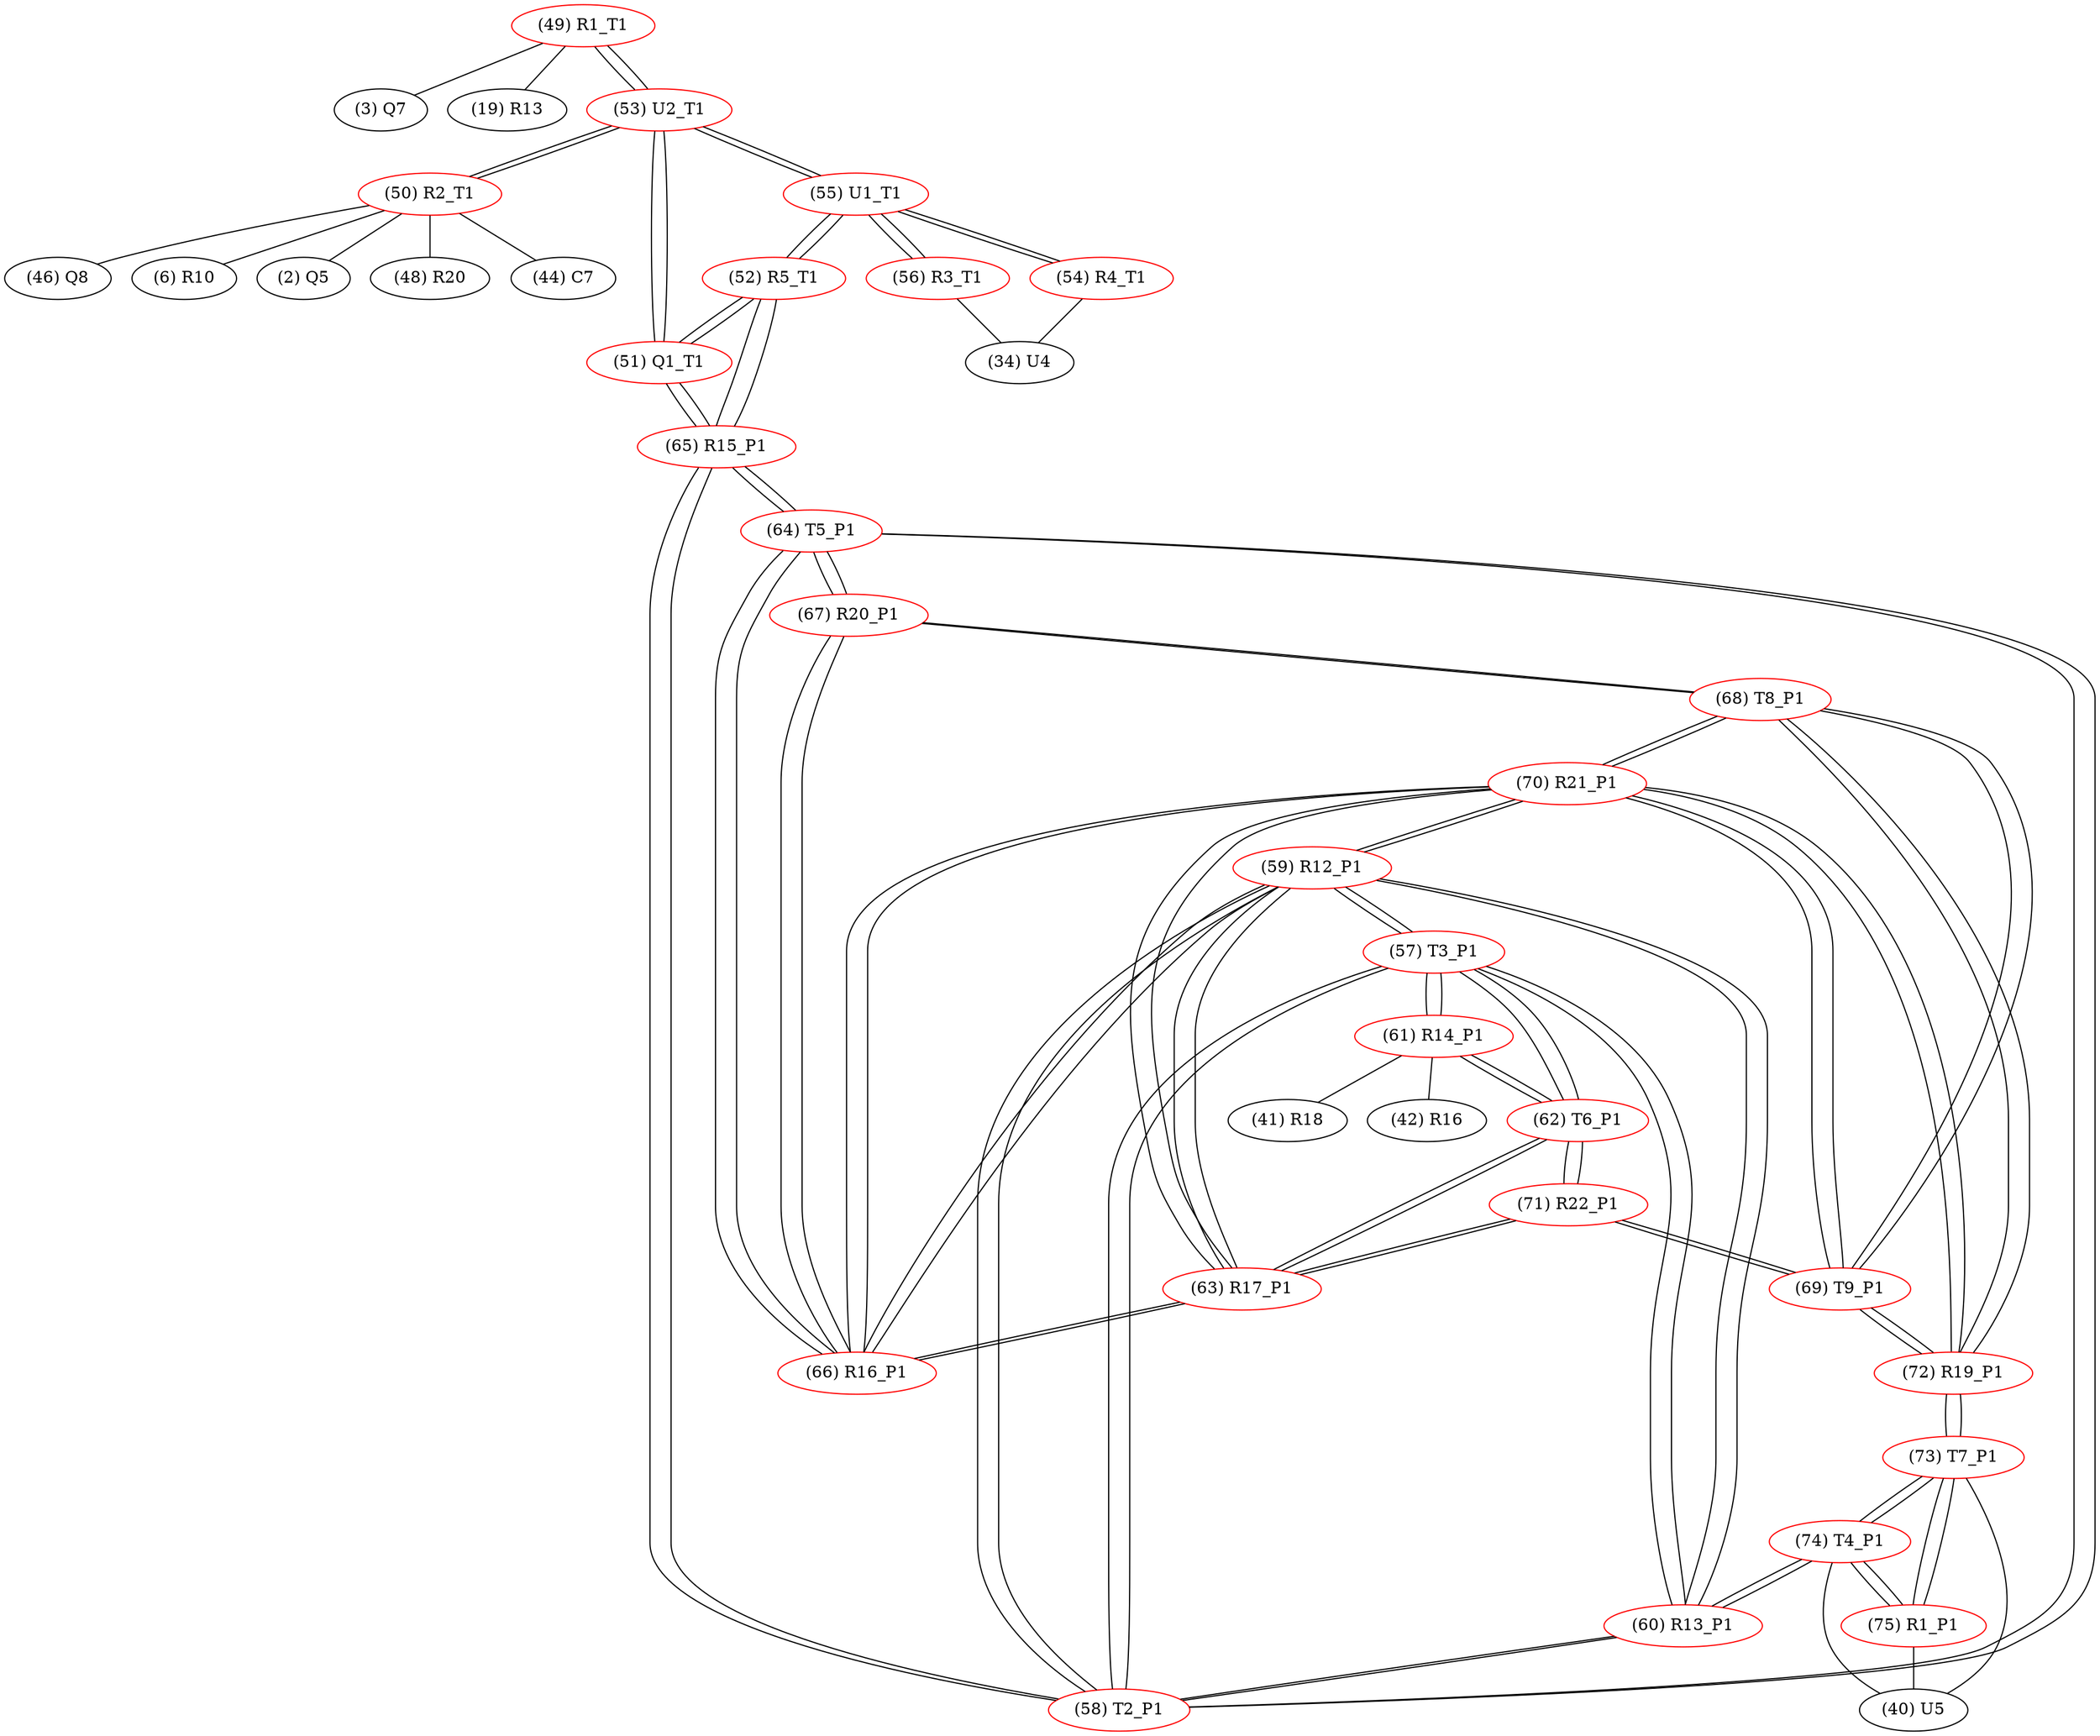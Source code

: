 graph {
	49 [label="(49) R1_T1" color=red]
	3 [label="(3) Q7"]
	19 [label="(19) R13"]
	53 [label="(53) U2_T1"]
	50 [label="(50) R2_T1" color=red]
	6 [label="(6) R10"]
	2 [label="(2) Q5"]
	48 [label="(48) R20"]
	44 [label="(44) C7"]
	46 [label="(46) Q8"]
	53 [label="(53) U2_T1"]
	51 [label="(51) Q1_T1" color=red]
	53 [label="(53) U2_T1"]
	65 [label="(65) R15_P1"]
	52 [label="(52) R5_T1"]
	52 [label="(52) R5_T1" color=red]
	55 [label="(55) U1_T1"]
	65 [label="(65) R15_P1"]
	51 [label="(51) Q1_T1"]
	53 [label="(53) U2_T1" color=red]
	50 [label="(50) R2_T1"]
	55 [label="(55) U1_T1"]
	49 [label="(49) R1_T1"]
	51 [label="(51) Q1_T1"]
	54 [label="(54) R4_T1" color=red]
	34 [label="(34) U4"]
	55 [label="(55) U1_T1"]
	55 [label="(55) U1_T1" color=red]
	56 [label="(56) R3_T1"]
	54 [label="(54) R4_T1"]
	53 [label="(53) U2_T1"]
	52 [label="(52) R5_T1"]
	56 [label="(56) R3_T1" color=red]
	34 [label="(34) U4"]
	55 [label="(55) U1_T1"]
	57 [label="(57) T3_P1" color=red]
	61 [label="(61) R14_P1"]
	62 [label="(62) T6_P1"]
	60 [label="(60) R13_P1"]
	59 [label="(59) R12_P1"]
	58 [label="(58) T2_P1"]
	58 [label="(58) T2_P1" color=red]
	60 [label="(60) R13_P1"]
	57 [label="(57) T3_P1"]
	59 [label="(59) R12_P1"]
	64 [label="(64) T5_P1"]
	65 [label="(65) R15_P1"]
	59 [label="(59) R12_P1" color=red]
	70 [label="(70) R21_P1"]
	66 [label="(66) R16_P1"]
	63 [label="(63) R17_P1"]
	60 [label="(60) R13_P1"]
	57 [label="(57) T3_P1"]
	58 [label="(58) T2_P1"]
	60 [label="(60) R13_P1" color=red]
	74 [label="(74) T4_P1"]
	57 [label="(57) T3_P1"]
	59 [label="(59) R12_P1"]
	58 [label="(58) T2_P1"]
	61 [label="(61) R14_P1" color=red]
	42 [label="(42) R16"]
	41 [label="(41) R18"]
	57 [label="(57) T3_P1"]
	62 [label="(62) T6_P1"]
	62 [label="(62) T6_P1" color=red]
	61 [label="(61) R14_P1"]
	57 [label="(57) T3_P1"]
	71 [label="(71) R22_P1"]
	63 [label="(63) R17_P1"]
	63 [label="(63) R17_P1" color=red]
	70 [label="(70) R21_P1"]
	66 [label="(66) R16_P1"]
	59 [label="(59) R12_P1"]
	71 [label="(71) R22_P1"]
	62 [label="(62) T6_P1"]
	64 [label="(64) T5_P1" color=red]
	58 [label="(58) T2_P1"]
	65 [label="(65) R15_P1"]
	66 [label="(66) R16_P1"]
	67 [label="(67) R20_P1"]
	65 [label="(65) R15_P1" color=red]
	52 [label="(52) R5_T1"]
	51 [label="(51) Q1_T1"]
	58 [label="(58) T2_P1"]
	64 [label="(64) T5_P1"]
	66 [label="(66) R16_P1" color=red]
	70 [label="(70) R21_P1"]
	59 [label="(59) R12_P1"]
	63 [label="(63) R17_P1"]
	64 [label="(64) T5_P1"]
	67 [label="(67) R20_P1"]
	67 [label="(67) R20_P1" color=red]
	68 [label="(68) T8_P1"]
	66 [label="(66) R16_P1"]
	64 [label="(64) T5_P1"]
	68 [label="(68) T8_P1" color=red]
	69 [label="(69) T9_P1"]
	70 [label="(70) R21_P1"]
	72 [label="(72) R19_P1"]
	67 [label="(67) R20_P1"]
	69 [label="(69) T9_P1" color=red]
	71 [label="(71) R22_P1"]
	70 [label="(70) R21_P1"]
	68 [label="(68) T8_P1"]
	72 [label="(72) R19_P1"]
	70 [label="(70) R21_P1" color=red]
	66 [label="(66) R16_P1"]
	59 [label="(59) R12_P1"]
	63 [label="(63) R17_P1"]
	69 [label="(69) T9_P1"]
	68 [label="(68) T8_P1"]
	72 [label="(72) R19_P1"]
	71 [label="(71) R22_P1" color=red]
	69 [label="(69) T9_P1"]
	62 [label="(62) T6_P1"]
	63 [label="(63) R17_P1"]
	72 [label="(72) R19_P1" color=red]
	69 [label="(69) T9_P1"]
	70 [label="(70) R21_P1"]
	68 [label="(68) T8_P1"]
	73 [label="(73) T7_P1"]
	73 [label="(73) T7_P1" color=red]
	75 [label="(75) R1_P1"]
	74 [label="(74) T4_P1"]
	40 [label="(40) U5"]
	72 [label="(72) R19_P1"]
	74 [label="(74) T4_P1" color=red]
	60 [label="(60) R13_P1"]
	75 [label="(75) R1_P1"]
	73 [label="(73) T7_P1"]
	40 [label="(40) U5"]
	75 [label="(75) R1_P1" color=red]
	74 [label="(74) T4_P1"]
	73 [label="(73) T7_P1"]
	40 [label="(40) U5"]
	49 -- 3
	49 -- 19
	49 -- 53
	50 -- 6
	50 -- 2
	50 -- 48
	50 -- 44
	50 -- 46
	50 -- 53
	51 -- 53
	51 -- 65
	51 -- 52
	52 -- 55
	52 -- 65
	52 -- 51
	53 -- 50
	53 -- 55
	53 -- 49
	53 -- 51
	54 -- 34
	54 -- 55
	55 -- 56
	55 -- 54
	55 -- 53
	55 -- 52
	56 -- 34
	56 -- 55
	57 -- 61
	57 -- 62
	57 -- 60
	57 -- 59
	57 -- 58
	58 -- 60
	58 -- 57
	58 -- 59
	58 -- 64
	58 -- 65
	59 -- 70
	59 -- 66
	59 -- 63
	59 -- 60
	59 -- 57
	59 -- 58
	60 -- 74
	60 -- 57
	60 -- 59
	60 -- 58
	61 -- 42
	61 -- 41
	61 -- 57
	61 -- 62
	62 -- 61
	62 -- 57
	62 -- 71
	62 -- 63
	63 -- 70
	63 -- 66
	63 -- 59
	63 -- 71
	63 -- 62
	64 -- 58
	64 -- 65
	64 -- 66
	64 -- 67
	65 -- 52
	65 -- 51
	65 -- 58
	65 -- 64
	66 -- 70
	66 -- 59
	66 -- 63
	66 -- 64
	66 -- 67
	67 -- 68
	67 -- 66
	67 -- 64
	68 -- 69
	68 -- 70
	68 -- 72
	68 -- 67
	69 -- 71
	69 -- 70
	69 -- 68
	69 -- 72
	70 -- 66
	70 -- 59
	70 -- 63
	70 -- 69
	70 -- 68
	70 -- 72
	71 -- 69
	71 -- 62
	71 -- 63
	72 -- 69
	72 -- 70
	72 -- 68
	72 -- 73
	73 -- 75
	73 -- 74
	73 -- 40
	73 -- 72
	74 -- 60
	74 -- 75
	74 -- 73
	74 -- 40
	75 -- 74
	75 -- 73
	75 -- 40
}